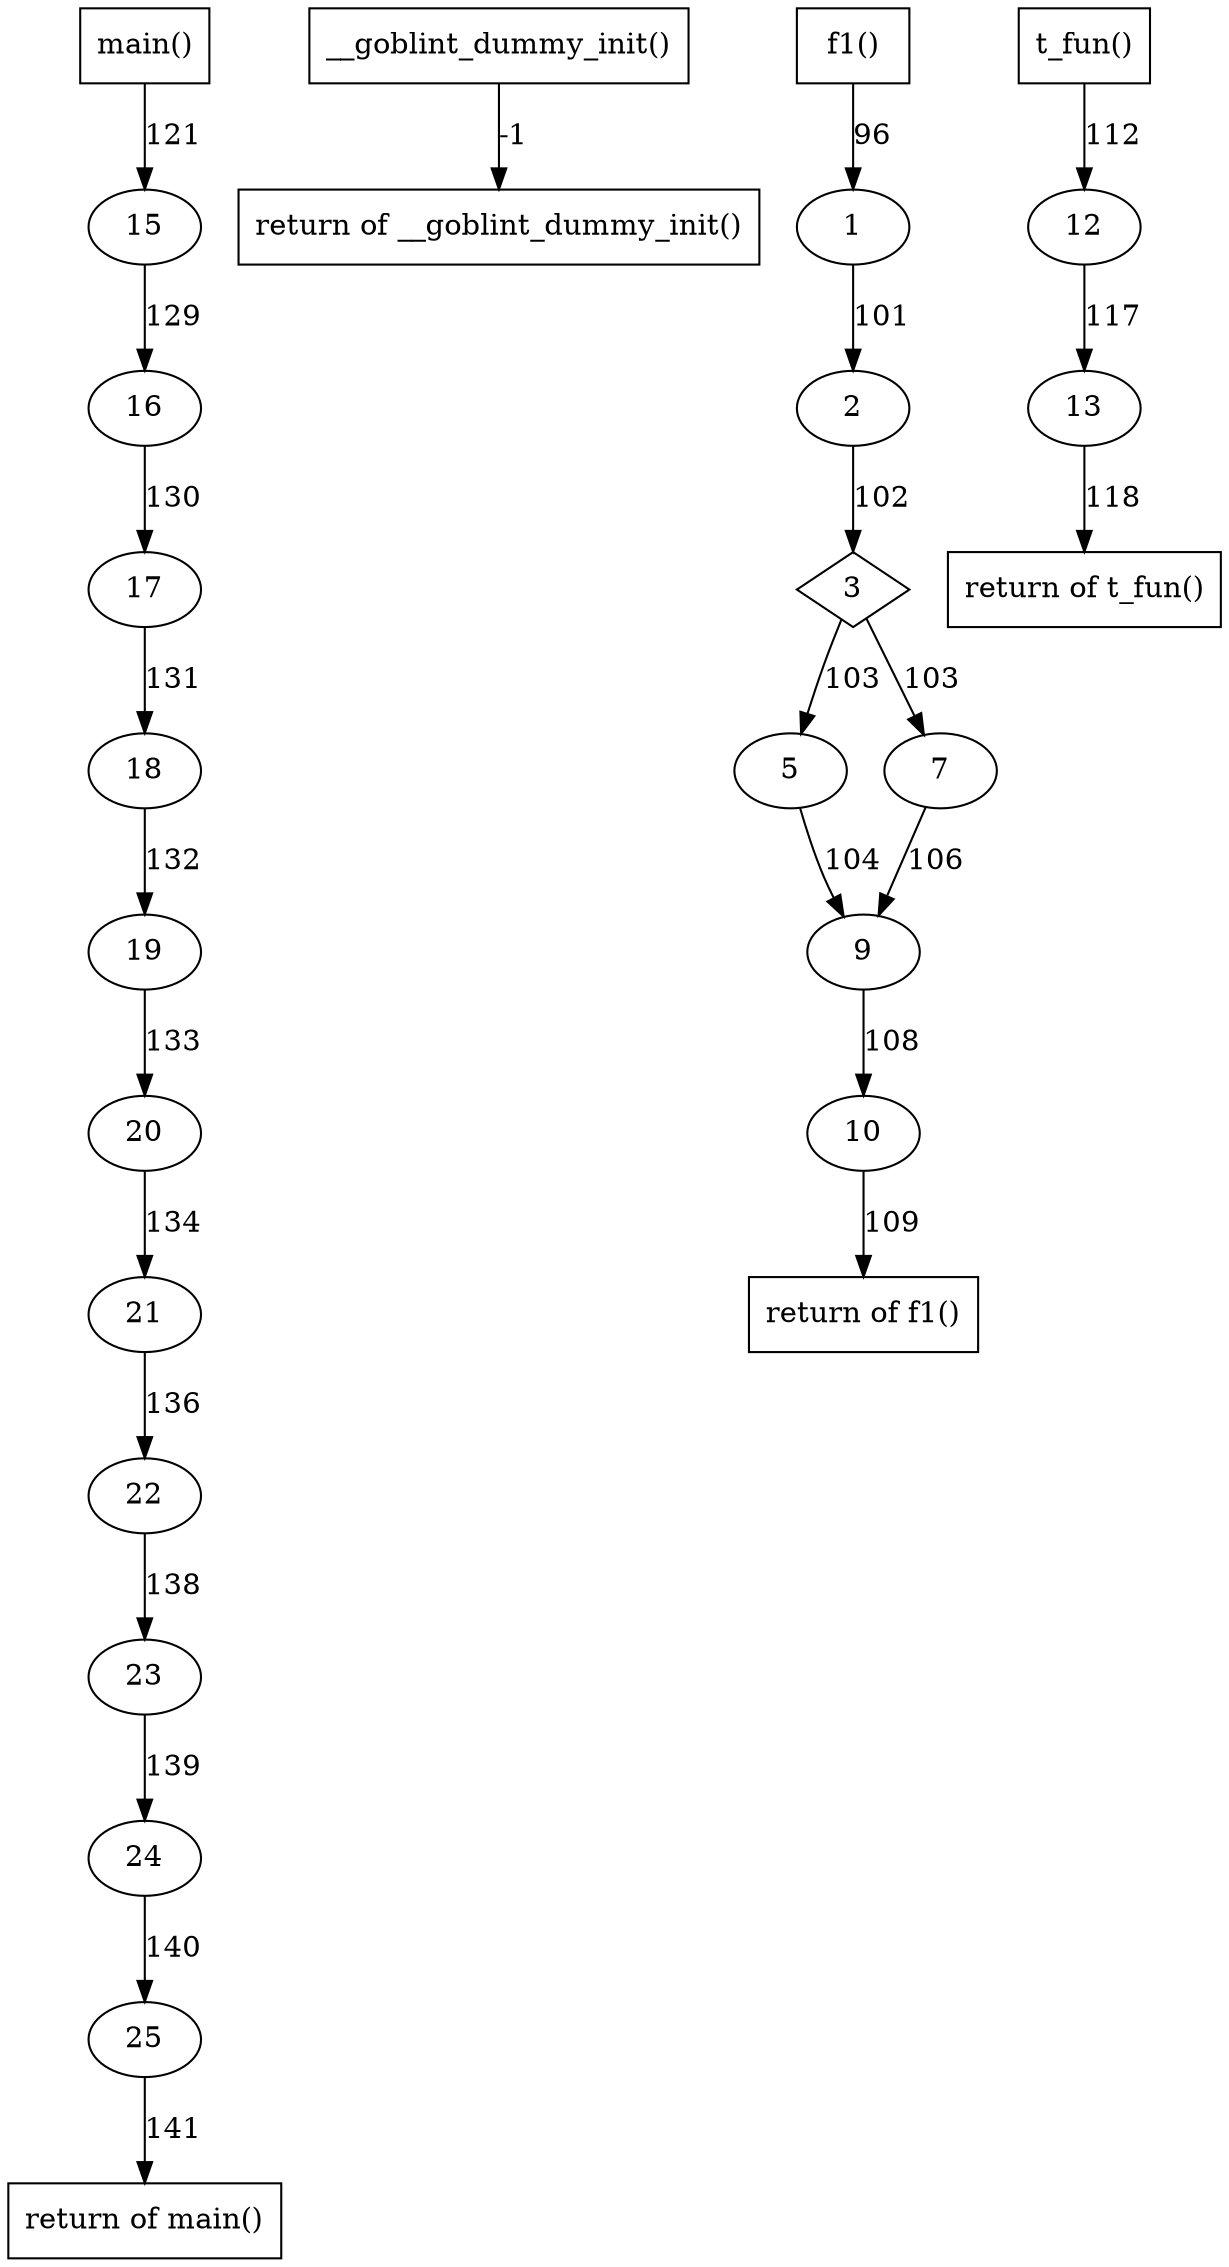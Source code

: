digraph cfg {
	node [];
	22 -> 23 [label = "138"] ;
	fun3 -> ret3 [label = "-1"] ;
	18 -> 19 [label = "132"] ;
	3 -> 5 [label = "103"] ;
	25 -> ret364 [label = "141"] ;
	1 -> 2 [label = "101"] ;
	23 -> 24 [label = "139"] ;
	17 -> 18 [label = "131"] ;
	fun361 -> 12 [label = "112"] ;
	10 -> ret358 [label = "109"] ;
	7 -> 9 [label = "106"] ;
	5 -> 9 [label = "104"] ;
	2 -> 3 [label = "102"] ;
	12 -> 13 [label = "117"] ;
	21 -> 22 [label = "136"] ;
	24 -> 25 [label = "140"] ;
	20 -> 21 [label = "134"] ;
	15 -> 16 [label = "129"] ;
	3 -> 7 [label = "103"] ;
	fun364 -> 15 [label = "121"] ;
	9 -> 10 [label = "108"] ;
	16 -> 17 [label = "130"] ;
	13 -> ret361 [label = "118"] ;
	fun358 -> 1 [label = "96"] ;
	19 -> 20 [label = "133"] ;
	23 [];
	ret3 [label="return of __goblint_dummy_init()",shape=box];
	19 [];
	5 [];
	ret364 [label="return of main()",shape=box];
	2 [];
	24 [];
	18 [];
	fun358 [label="f1()",shape=box];
	fun361 [label="t_fun()",shape=box];
	12 [];
	ret358 [label="return of f1()",shape=box];
	9 [];
	3 [shape=diamond];
	13 [];
	22 [];
	21 [];
	25 [];
	16 [];
	7 [];
	15 [];
	10 [];
	17 [];
	fun364 [label="main()",shape=box];
	fun3 [label="__goblint_dummy_init()",shape=box];
	ret361 [label="return of t_fun()",shape=box];
	1 [];
	20 [];
}

